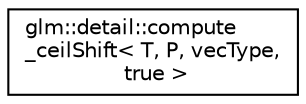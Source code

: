 digraph "Graphical Class Hierarchy"
{
 // LATEX_PDF_SIZE
  edge [fontname="Helvetica",fontsize="10",labelfontname="Helvetica",labelfontsize="10"];
  node [fontname="Helvetica",fontsize="10",shape=record];
  rankdir="LR";
  Node0 [label="glm::detail::compute\l_ceilShift\< T, P, vecType,\l true \>",height=0.2,width=0.4,color="black", fillcolor="white", style="filled",URL="$structglm_1_1detail_1_1compute__ceil_shift_3_01_t_00_01_p_00_01vec_type_00_01true_01_4.html",tooltip=" "];
}
